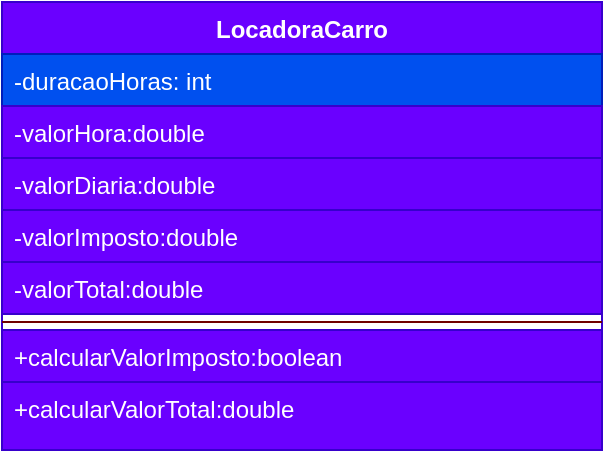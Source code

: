 <mxfile>
    <diagram id="YebQof3NiFPv0WqbGx8H" name="Page-1">
        <mxGraphModel dx="1006" dy="394" grid="1" gridSize="10" guides="1" tooltips="1" connect="1" arrows="1" fold="1" page="1" pageScale="1" pageWidth="850" pageHeight="1100" math="0" shadow="0">
            <root>
                <mxCell id="0"/>
                <mxCell id="1" parent="0"/>
                <mxCell id="17" value="LocadoraCarro" style="swimlane;fontStyle=1;align=center;verticalAlign=top;childLayout=stackLayout;horizontal=1;startSize=26;horizontalStack=0;resizeParent=1;resizeParentMax=0;resizeLast=0;collapsible=1;marginBottom=0;fillColor=#6a00ff;fontColor=#ffffff;strokeColor=#3700CC;" parent="1" vertex="1">
                    <mxGeometry x="200" y="190" width="300" height="224" as="geometry"/>
                </mxCell>
                <mxCell id="18" value="-duracaoHoras: int&#10;" style="text;strokeColor=#001DBC;fillColor=#0050ef;align=left;verticalAlign=top;spacingLeft=4;spacingRight=4;overflow=hidden;rotatable=0;points=[[0,0.5],[1,0.5]];portConstraint=eastwest;fontColor=#ffffff;" parent="17" vertex="1">
                    <mxGeometry y="26" width="300" height="26" as="geometry"/>
                </mxCell>
                <mxCell id="21" value="-valorHora:double" style="text;strokeColor=#3700CC;fillColor=#6a00ff;align=left;verticalAlign=top;spacingLeft=4;spacingRight=4;overflow=hidden;rotatable=0;points=[[0,0.5],[1,0.5]];portConstraint=eastwest;fontColor=#ffffff;" parent="17" vertex="1">
                    <mxGeometry y="52" width="300" height="26" as="geometry"/>
                </mxCell>
                <mxCell id="22" value="-valorDiaria:double" style="text;strokeColor=#3700CC;fillColor=#6a00ff;align=left;verticalAlign=top;spacingLeft=4;spacingRight=4;overflow=hidden;rotatable=0;points=[[0,0.5],[1,0.5]];portConstraint=eastwest;fontColor=#ffffff;" parent="17" vertex="1">
                    <mxGeometry y="78" width="300" height="26" as="geometry"/>
                </mxCell>
                <mxCell id="23" value="-valorImposto:double" style="text;strokeColor=#3700CC;fillColor=#6a00ff;align=left;verticalAlign=top;spacingLeft=4;spacingRight=4;overflow=hidden;rotatable=0;points=[[0,0.5],[1,0.5]];portConstraint=eastwest;fontColor=#ffffff;" parent="17" vertex="1">
                    <mxGeometry y="104" width="300" height="26" as="geometry"/>
                </mxCell>
                <mxCell id="24" value="-valorTotal:double" style="text;strokeColor=#3700CC;fillColor=#6a00ff;align=left;verticalAlign=top;spacingLeft=4;spacingRight=4;overflow=hidden;rotatable=0;points=[[0,0.5],[1,0.5]];portConstraint=eastwest;fontColor=#ffffff;" parent="17" vertex="1">
                    <mxGeometry y="130" width="300" height="26" as="geometry"/>
                </mxCell>
                <mxCell id="19" value="" style="line;strokeWidth=1;fillColor=#a20025;align=left;verticalAlign=middle;spacingTop=-1;spacingLeft=3;spacingRight=3;rotatable=0;labelPosition=right;points=[];portConstraint=eastwest;strokeColor=#6F0000;fontColor=#ffffff;" parent="17" vertex="1">
                    <mxGeometry y="156" width="300" height="8" as="geometry"/>
                </mxCell>
                <mxCell id="20" value="+calcularValorImposto:boolean" style="text;strokeColor=#3700CC;fillColor=#6a00ff;align=left;verticalAlign=top;spacingLeft=4;spacingRight=4;overflow=hidden;rotatable=0;points=[[0,0.5],[1,0.5]];portConstraint=eastwest;fontColor=#ffffff;" parent="17" vertex="1">
                    <mxGeometry y="164" width="300" height="26" as="geometry"/>
                </mxCell>
                <mxCell id="26" value="+calcularValorTotal:double" style="text;strokeColor=#3700CC;fillColor=#6a00ff;align=left;verticalAlign=top;spacingLeft=4;spacingRight=4;overflow=hidden;rotatable=0;points=[[0,0.5],[1,0.5]];portConstraint=eastwest;fontColor=#ffffff;" parent="17" vertex="1">
                    <mxGeometry y="190" width="300" height="34" as="geometry"/>
                </mxCell>
            </root>
        </mxGraphModel>
    </diagram>
</mxfile>